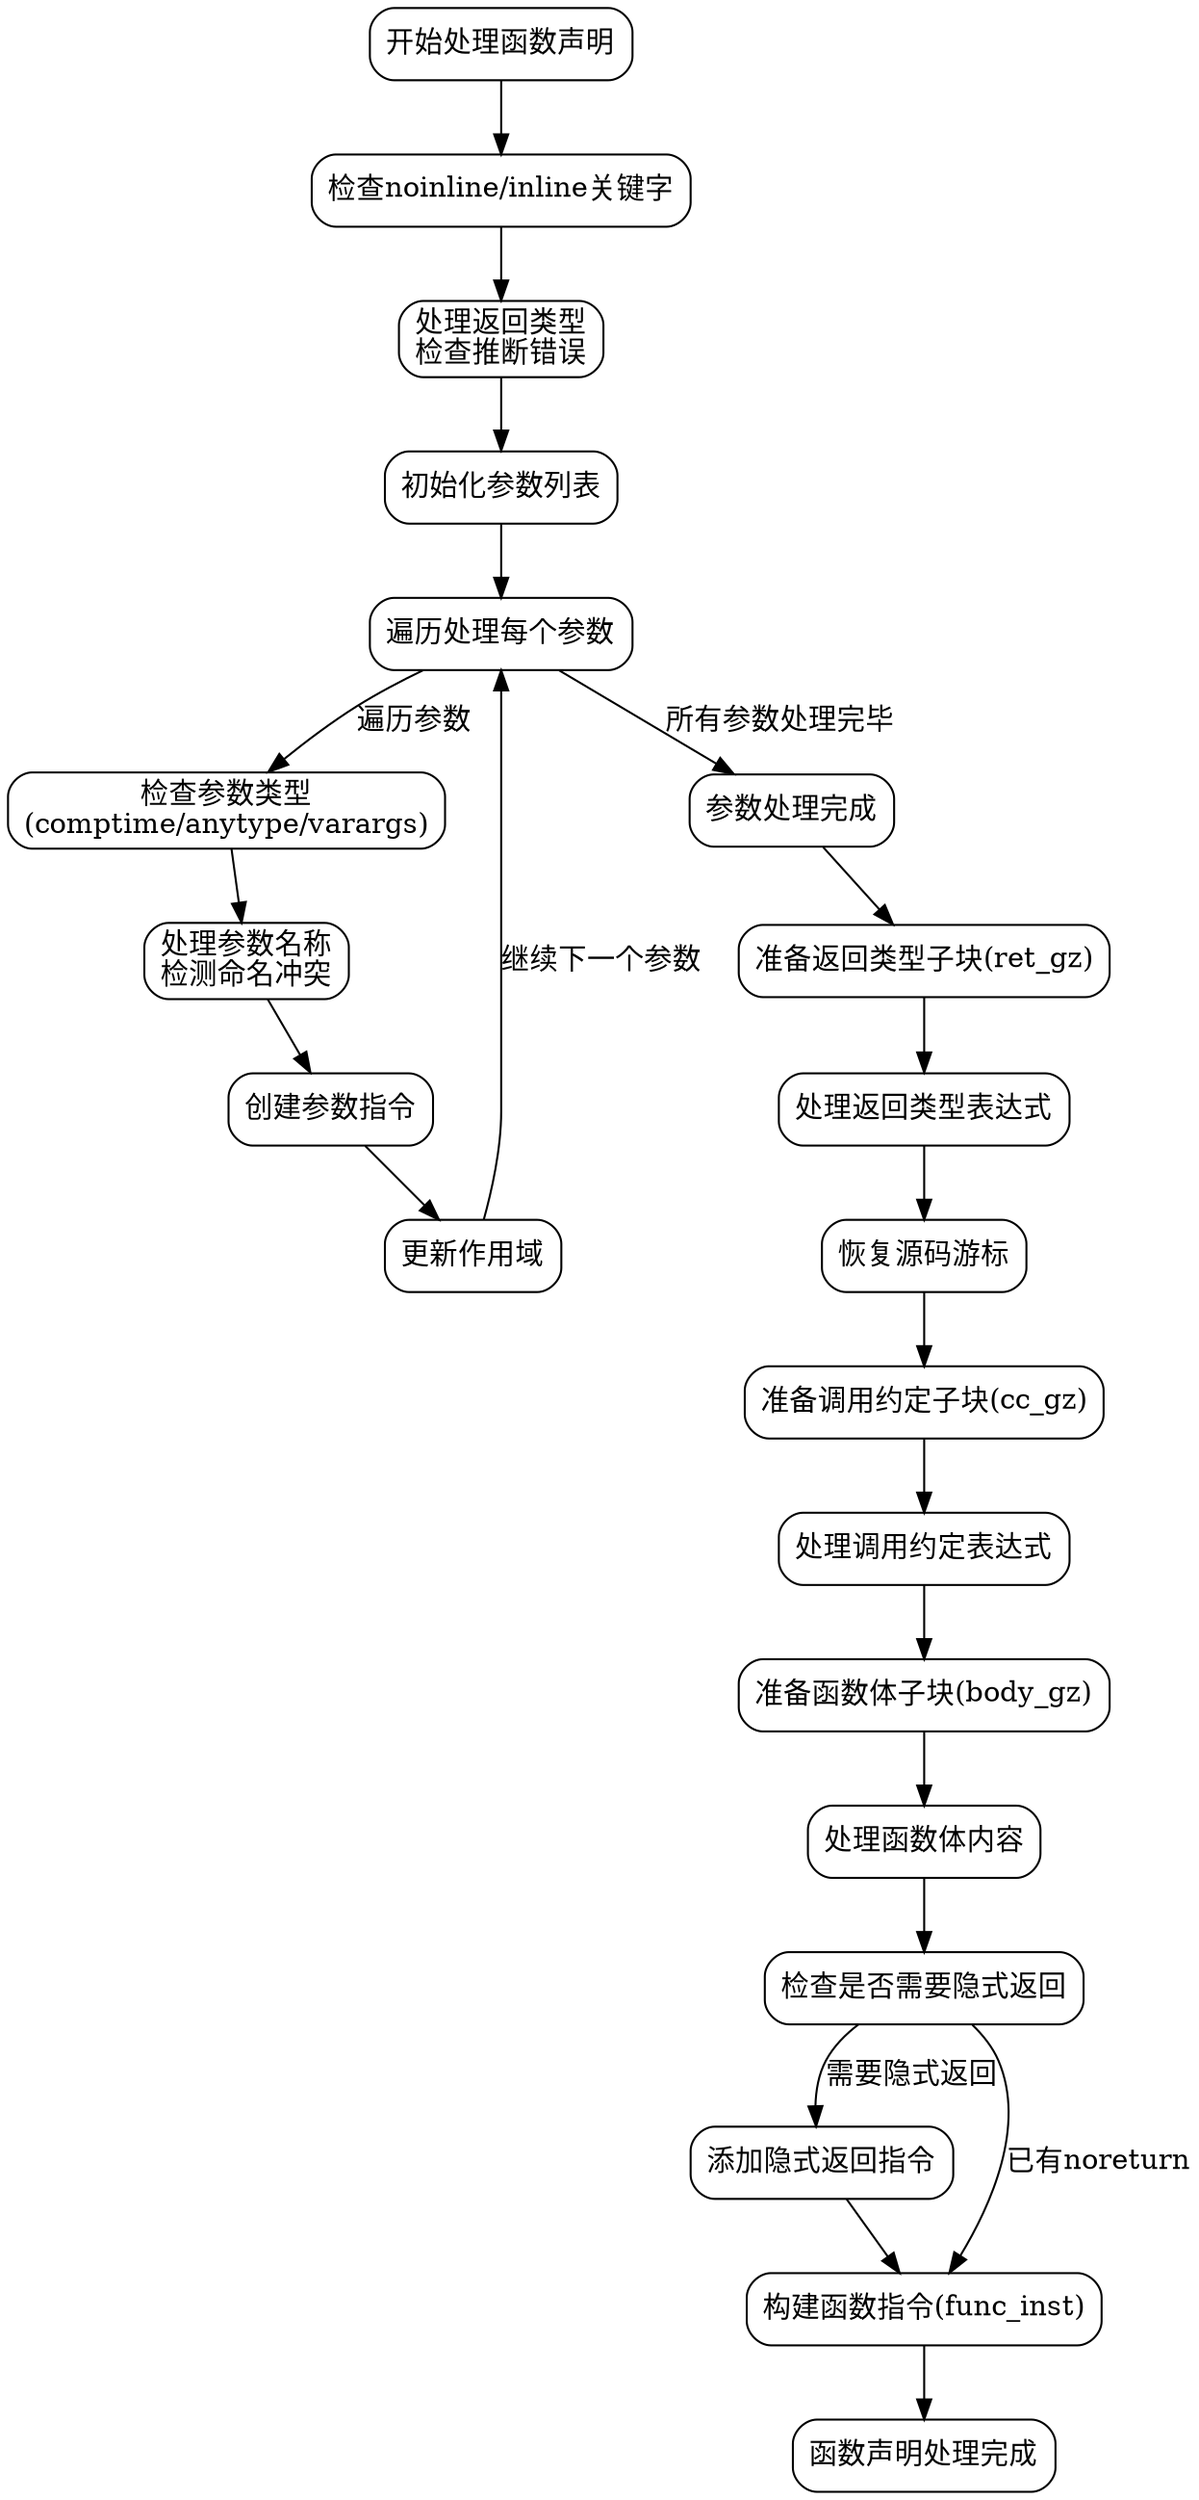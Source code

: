 
digraph FnDeclInnerFlow {
    node [shape=rectangle, style=rounded];

    start [label="开始处理函数声明"];
    check_keywords [label="检查noinline/inline关键字"];
    handle_return_type [label="处理返回类型\n检查推断错误"];
    init_params [label="初始化参数列表"];
    process_params [label="遍历处理每个参数"];
    param_type_check [label="检查参数类型\n(comptime/anytype/varargs)"];
    handle_param_name [label="处理参数名称\n检测命名冲突"];
    create_param_inst [label="创建参数指令"];
    update_scope [label="更新作用域"];
    params_done [label="参数处理完成"];
    prepare_ret_gz [label="准备返回类型子块(ret_gz)"];
    handle_return_expression [label="处理返回类型表达式"];
    restore_cursor [label="恢复源码游标"];
    prepare_cc_gz [label="准备调用约定子块(cc_gz)"];
    handle_callconv [label="处理调用约定表达式"];
    prepare_body_gz [label="准备函数体子块(body_gz)"];
    process_function_body [label="处理函数体内容"];
    check_noreturn [label="检查是否需要隐式返回"];
    add_implicit_return [label="添加隐式返回指令"];
    build_func_inst [label="构建函数指令(func_inst)"];
    finish [label="函数声明处理完成"];

    start -> check_keywords;
    check_keywords -> handle_return_type;
    handle_return_type -> init_params;
    init_params -> process_params;

    process_params -> param_type_check [label="遍历参数"];
    param_type_check -> handle_param_name;
    handle_param_name -> create_param_inst;
    create_param_inst -> update_scope;
    update_scope -> process_params [label="继续下一个参数"];
    process_params -> params_done [label="所有参数处理完毕"];

    params_done -> prepare_ret_gz;
    prepare_ret_gz -> handle_return_expression;
    handle_return_expression -> restore_cursor;
    restore_cursor -> prepare_cc_gz;
    prepare_cc_gz -> handle_callconv;
    handle_callconv -> prepare_body_gz;
    prepare_body_gz -> process_function_body;
    process_function_body -> check_noreturn;
    check_noreturn -> add_implicit_return [label="需要隐式返回"];
    check_noreturn -> build_func_inst [label="已有noreturn"];
    add_implicit_return -> build_func_inst;
    build_func_inst -> finish;
}
